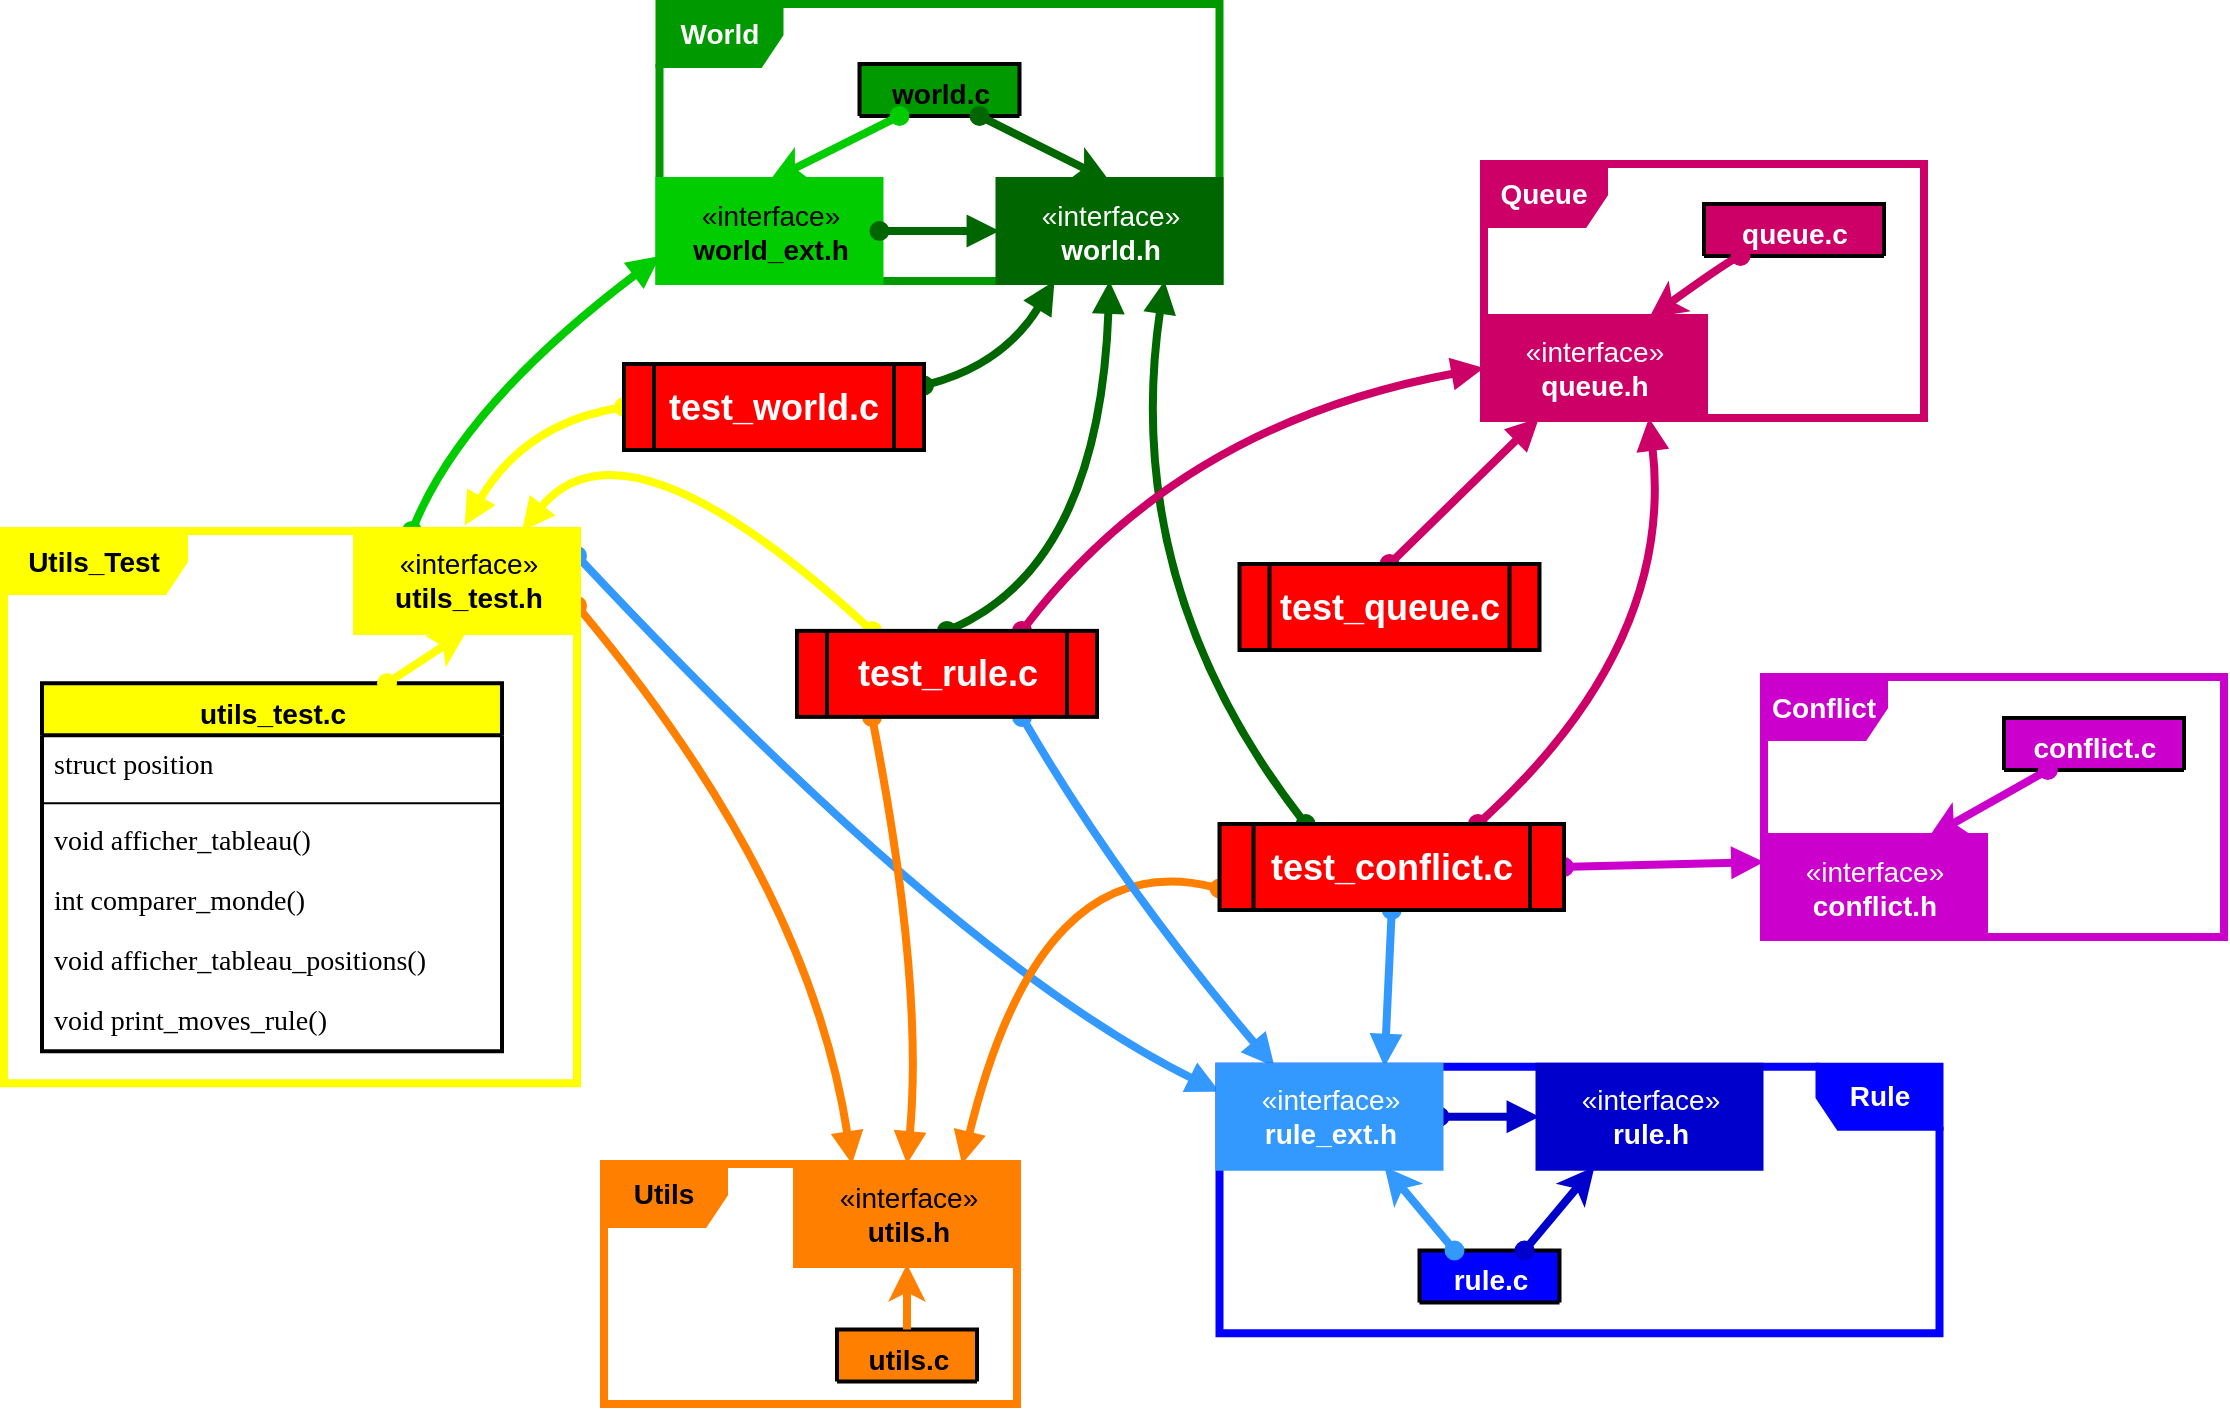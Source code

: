<mxfile>
    <diagram id="TNGUx2WGcEDkIkU8fBkP" name="Page-1">
        <mxGraphModel dx="1204" dy="682" grid="1" gridSize="10" guides="1" tooltips="1" connect="1" arrows="1" fold="1" page="1" pageScale="1" pageWidth="827" pageHeight="1169" math="0" shadow="0">
            <root>
                <mxCell id="0"/>
                <mxCell id="1" parent="0"/>
                <mxCell id="edge2" style="html=1;exitX=1;exitY=0.25;entryX=0;entryY=0.25;jettySize=auto;endArrow=block;dashed=0;endFill=1;exitDx=0;exitDy=0;entryDx=0;entryDy=0;strokeColor=#3399FF;strokeWidth=4;startArrow=oval;startFill=1;curved=1;" parent="1" source="wIiNi6HQqVFI9dmjFtR3-94" target="wIiNi6HQqVFI9dmjFtR3-97" edge="1">
                    <mxGeometry relative="1" as="geometry">
                        <Array as="points">
                            <mxPoint x="777.75" y="720"/>
                        </Array>
                    </mxGeometry>
                </mxCell>
                <mxCell id="edge3" style="html=1;exitX=0.25;exitY=0;entryX=0.001;entryY=0.91;jettySize=auto;endArrow=block;dashed=0;endFill=1;exitDx=0;exitDy=0;entryDx=0;entryDy=0;strokeColor=#00CC00;strokeWidth=4;startArrow=oval;startFill=1;entryPerimeter=0;curved=1;" parent="1" source="wIiNi6HQqVFI9dmjFtR3-94" target="wIiNi6HQqVFI9dmjFtR3-117" edge="1">
                    <mxGeometry relative="1" as="geometry">
                        <Array as="points">
                            <mxPoint x="530" y="440"/>
                        </Array>
                    </mxGeometry>
                </mxCell>
                <mxCell id="edge4" style="html=1;exitX=1;exitY=0.75;entryX=0.25;entryY=0;jettySize=auto;endArrow=block;dashed=0;endFill=1;exitDx=0;exitDy=0;entryDx=0;entryDy=0;strokeColor=#FF8000;strokeWidth=4;startArrow=oval;startFill=1;curved=1;" parent="1" source="wIiNi6HQqVFI9dmjFtR3-94" target="wIiNi6HQqVFI9dmjFtR3-85" edge="1">
                    <mxGeometry relative="1" as="geometry">
                        <Array as="points">
                            <mxPoint x="702.75" y="680"/>
                        </Array>
                    </mxGeometry>
                </mxCell>
                <mxCell id="edge6" style="rounded=1;html=1;exitX=0.5;exitY=1;entryX=0.75;entryY=0;jettySize=auto;endArrow=block;dashed=0;endFill=1;entryDx=0;entryDy=0;exitDx=0;exitDy=0;strokeColor=#3399FF;strokeWidth=4;startArrow=oval;startFill=1;curved=1;" parent="1" source="wIiNi6HQqVFI9dmjFtR3-154" target="wIiNi6HQqVFI9dmjFtR3-97" edge="1">
                    <mxGeometry relative="1" as="geometry">
                        <Array as="points"/>
                        <mxPoint x="1009.74" y="626" as="sourcePoint"/>
                    </mxGeometry>
                </mxCell>
                <mxCell id="edge7" style="rounded=1;html=1;exitX=0;exitY=0.75;entryX=0.75;entryY=0;jettySize=auto;endArrow=block;dashed=0;endFill=1;entryDx=0;entryDy=0;exitDx=0;exitDy=0;strokeColor=#FF8000;strokeWidth=4;startArrow=oval;startFill=1;curved=1;" parent="1" source="wIiNi6HQqVFI9dmjFtR3-154" target="wIiNi6HQqVFI9dmjFtR3-85" edge="1">
                    <mxGeometry relative="1" as="geometry">
                        <Array as="points">
                            <mxPoint x="817.75" y="660"/>
                        </Array>
                        <mxPoint x="1009.74" y="626" as="sourcePoint"/>
                    </mxGeometry>
                </mxCell>
                <mxCell id="edge5" style="html=1;exitX=0.25;exitY=0;jettySize=auto;endArrow=block;dashed=0;endFill=1;exitDx=0;exitDy=0;entryX=0.75;entryY=1;entryDx=0;entryDy=0;strokeColor=#006600;strokeWidth=4;startArrow=oval;startFill=1;curved=1;" parent="1" source="wIiNi6HQqVFI9dmjFtR3-154" target="wIiNi6HQqVFI9dmjFtR3-124" edge="1">
                    <mxGeometry relative="1" as="geometry">
                        <mxPoint x="1009.74" y="590" as="sourcePoint"/>
                        <Array as="points">
                            <mxPoint x="857.75" y="530"/>
                        </Array>
                    </mxGeometry>
                </mxCell>
                <mxCell id="edge8" style="html=1;exitX=1;exitY=0.5;entryX=0;entryY=0.25;jettySize=auto;endArrow=block;dashed=0;endFill=1;exitDx=0;exitDy=0;entryDx=0;entryDy=0;strokeColor=#CC00CC;strokeWidth=4;startArrow=oval;startFill=1;curved=1;" parent="1" source="wIiNi6HQqVFI9dmjFtR3-154" target="wIiNi6HQqVFI9dmjFtR3-137" edge="1">
                    <mxGeometry relative="1" as="geometry">
                        <mxPoint x="1071.73" y="608" as="sourcePoint"/>
                        <Array as="points"/>
                    </mxGeometry>
                </mxCell>
                <mxCell id="edge9" style="html=1;exitX=0.75;exitY=0;entryX=0.75;entryY=1;jettySize=auto;endArrow=block;dashed=0;endFill=1;entryDx=0;entryDy=0;exitDx=0;exitDy=0;strokeColor=#CC0066;strokeWidth=4;startArrow=oval;startFill=1;curved=1;" parent="1" source="wIiNi6HQqVFI9dmjFtR3-154" target="wIiNi6HQqVFI9dmjFtR3-149" edge="1">
                    <mxGeometry relative="1" as="geometry">
                        <mxPoint x="1033.544" y="592.16" as="sourcePoint"/>
                        <Array as="points">
                            <mxPoint x="1135.75" y="560"/>
                        </Array>
                    </mxGeometry>
                </mxCell>
                <mxCell id="edge10" style="html=1;jettySize=auto;endArrow=block;dashed=0;endFill=1;entryX=0.75;entryY=0;entryDx=0;entryDy=0;strokeColor=#FFFF00;strokeWidth=4;startArrow=oval;startFill=1;exitX=0.25;exitY=0;exitDx=0;exitDy=0;curved=1;" parent="1" source="wIiNi6HQqVFI9dmjFtR3-153" target="wIiNi6HQqVFI9dmjFtR3-94" edge="1">
                    <mxGeometry relative="1" as="geometry">
                        <mxPoint x="747.75" y="580" as="sourcePoint"/>
                        <mxPoint x="557.75" y="564" as="targetPoint"/>
                        <Array as="points">
                            <mxPoint x="610" y="440"/>
                        </Array>
                    </mxGeometry>
                </mxCell>
                <mxCell id="edge12" style="html=1;exitX=0.75;exitY=1;entryX=0.25;entryY=0;jettySize=auto;endArrow=block;dashed=0;endFill=1;entryDx=0;entryDy=0;exitDx=0;exitDy=0;strokeColor=#3399FF;strokeWidth=4;startArrow=oval;startFill=1;curved=1;" parent="1" source="wIiNi6HQqVFI9dmjFtR3-153" target="wIiNi6HQqVFI9dmjFtR3-97" edge="1">
                    <mxGeometry relative="1" as="geometry">
                        <Array as="points">
                            <mxPoint x="857.75" y="680"/>
                        </Array>
                    </mxGeometry>
                </mxCell>
                <mxCell id="edge13" style="html=1;exitX=0.25;exitY=1;entryX=0.5;entryY=0;jettySize=auto;endArrow=block;dashed=0;endFill=1;entryDx=0;entryDy=0;exitDx=0;exitDy=0;strokeColor=#FF8000;strokeWidth=4;startArrow=oval;startFill=1;curved=1;" parent="1" source="wIiNi6HQqVFI9dmjFtR3-153" target="wIiNi6HQqVFI9dmjFtR3-85" edge="1">
                    <mxGeometry relative="1" as="geometry">
                        <Array as="points">
                            <mxPoint x="760" y="730"/>
                        </Array>
                    </mxGeometry>
                </mxCell>
                <mxCell id="edge11" style="html=1;exitX=0.5;exitY=0;entryX=0.5;entryY=1;jettySize=auto;endArrow=block;dashed=0;endFill=1;entryDx=0;entryDy=0;exitDx=0;exitDy=0;strokeColor=#006600;strokeWidth=4;startArrow=oval;startFill=1;curved=1;" parent="1" source="wIiNi6HQqVFI9dmjFtR3-153" target="wIiNi6HQqVFI9dmjFtR3-124" edge="1">
                    <mxGeometry relative="1" as="geometry">
                        <Array as="points">
                            <mxPoint x="847.75" y="520"/>
                        </Array>
                    </mxGeometry>
                </mxCell>
                <mxCell id="edge14" style="html=1;exitX=0.75;exitY=0;entryX=0;entryY=0.5;jettySize=auto;endArrow=block;dashed=0;endFill=1;exitDx=0;exitDy=0;entryDx=0;entryDy=0;strokeColor=#CC0066;strokeWidth=4;startArrow=oval;startFill=1;curved=1;" parent="1" source="wIiNi6HQqVFI9dmjFtR3-153" target="wIiNi6HQqVFI9dmjFtR3-149" edge="1">
                    <mxGeometry relative="1" as="geometry">
                        <Array as="points">
                            <mxPoint x="887.75" y="450"/>
                        </Array>
                    </mxGeometry>
                </mxCell>
                <mxCell id="edge15" style="html=1;exitX=0.5;exitY=0;jettySize=auto;endArrow=block;dashed=0;endFill=1;exitDx=0;exitDy=0;entryX=0.25;entryY=1;entryDx=0;entryDy=0;strokeColor=#CC0066;strokeWidth=4;startArrow=oval;startFill=1;curved=1;" parent="1" source="wIiNi6HQqVFI9dmjFtR3-155" target="wIiNi6HQqVFI9dmjFtR3-149" edge="1">
                    <mxGeometry relative="1" as="geometry">
                        <mxPoint x="914.34" y="346" as="sourcePoint"/>
                        <mxPoint x="1017.75" y="460" as="targetPoint"/>
                        <Array as="points"/>
                    </mxGeometry>
                </mxCell>
                <mxCell id="edge16" style="html=1;exitX=0;exitY=0.5;jettySize=auto;endArrow=block;dashed=0;endFill=1;exitDx=0;exitDy=0;entryX=0.804;entryY=-0.01;entryDx=0;entryDy=0;strokeColor=#FFFF00;strokeWidth=4;startArrow=oval;startFill=1;entryPerimeter=0;curved=1;" parent="1" source="wIiNi6HQqVFI9dmjFtR3-152" target="wIiNi6HQqVFI9dmjFtR3-88" edge="1">
                    <mxGeometry relative="1" as="geometry">
                        <mxPoint x="663.54" y="526" as="sourcePoint"/>
                        <mxPoint x="627.75" y="500" as="targetPoint"/>
                        <Array as="points">
                            <mxPoint x="560" y="450"/>
                        </Array>
                    </mxGeometry>
                </mxCell>
                <mxCell id="edge17" style="html=1;entryX=0.25;entryY=1;jettySize=auto;endArrow=block;dashed=0;endFill=1;entryDx=0;entryDy=0;exitX=1;exitY=0.25;exitDx=0;exitDy=0;strokeColor=#006600;strokeWidth=4;startArrow=oval;startFill=1;curved=1;" parent="1" source="wIiNi6HQqVFI9dmjFtR3-152" target="wIiNi6HQqVFI9dmjFtR3-124" edge="1">
                    <mxGeometry relative="1" as="geometry">
                        <mxPoint x="663.54" y="490" as="sourcePoint"/>
                        <Array as="points">
                            <mxPoint x="800" y="420"/>
                        </Array>
                    </mxGeometry>
                </mxCell>
                <mxCell id="wIiNi6HQqVFI9dmjFtR3-79" value="&lt;font style=&quot;font-size: 14px&quot;&gt;&lt;b&gt;Utils&lt;/b&gt;&lt;/font&gt;" style="shape=umlFrame;whiteSpace=wrap;html=1;fillColor=#FF8000;strokeWidth=4;strokeColor=#FF8000;swimlaneFillColor=none;container=1;" parent="1" vertex="1">
                    <mxGeometry x="600" y="820" width="206.5" height="120" as="geometry"/>
                </mxCell>
                <mxCell id="wIiNi6HQqVFI9dmjFtR3-85" value="«interface»&lt;br&gt;&lt;b&gt;utils.h&lt;br&gt;&lt;/b&gt;" style="html=1;rounded=0;shadow=0;comic=0;fontFamily=Helvetica;fontSize=14;strokeColor=#FF8000;strokeWidth=4;fillColor=#FF8000;" parent="wIiNi6HQqVFI9dmjFtR3-79" vertex="1">
                    <mxGeometry x="96.5" width="110" height="50" as="geometry"/>
                </mxCell>
                <mxCell id="wIiNi6HQqVFI9dmjFtR3-80" value="utils.c" style="swimlane;fontStyle=1;align=center;verticalAlign=top;childLayout=stackLayout;horizontal=1;startSize=26;horizontalStack=0;resizeParent=1;resizeParentMax=0;resizeLast=0;collapsible=1;marginBottom=0;rounded=0;shadow=0;comic=0;fontFamily=Helvetica;fontSize=14;strokeColor=#000000;strokeWidth=2;fillColor=#FF8000;html=1;" parent="wIiNi6HQqVFI9dmjFtR3-79" vertex="1" collapsed="1">
                    <mxGeometry x="116.5" y="82.75" width="70" height="26" as="geometry">
                        <mxRectangle x="20" y="77.5" width="200" height="124" as="alternateBounds"/>
                    </mxGeometry>
                </mxCell>
                <mxCell id="wIiNi6HQqVFI9dmjFtR3-81" value="&lt;span style=&quot;color: rgb(0 , 0 , 0)&quot;&gt;enum state&lt;/span&gt;" style="text;whiteSpace=wrap;html=1;fontSize=14;fontFamily=Tahoma;fontColor=#FFFFFF;verticalAlign=middle;spacing=2;spacingLeft=4;spacingRight=4;" parent="wIiNi6HQqVFI9dmjFtR3-80" vertex="1">
                    <mxGeometry y="26" width="70" height="30" as="geometry"/>
                </mxCell>
                <mxCell id="wIiNi6HQqVFI9dmjFtR3-82" value="" style="line;strokeWidth=1;fillColor=none;align=left;verticalAlign=middle;spacingTop=-1;spacingLeft=3;spacingRight=3;rotatable=0;labelPosition=right;points=[];portConstraint=eastwest;rounded=0;shadow=0;comic=0;fontFamily=Helvetica;fontSize=14;html=1;" parent="wIiNi6HQqVFI9dmjFtR3-80" vertex="1">
                    <mxGeometry y="56" width="70" height="8" as="geometry"/>
                </mxCell>
                <mxCell id="wIiNi6HQqVFI9dmjFtR3-83" value="&lt;span style=&quot;color: rgb(0 , 0 , 0)&quot;&gt;int modulo()&lt;/span&gt;" style="text;whiteSpace=wrap;html=1;fontSize=14;fontFamily=Tahoma;fontColor=#FFFFFF;verticalAlign=middle;spacing=2;spacingLeft=4;spacingRight=4;" parent="wIiNi6HQqVFI9dmjFtR3-80" vertex="1">
                    <mxGeometry y="64" width="70" height="30" as="geometry"/>
                </mxCell>
                <mxCell id="wIiNi6HQqVFI9dmjFtR3-84" value="&lt;span style=&quot;color: rgb(0 , 0 , 0) ; font-family: &amp;#34;tahoma&amp;#34;&quot;&gt;unsigned int chose_change()&lt;/span&gt;" style="text;whiteSpace=wrap;html=1;fontSize=14;fontFamily=Tahoma;fontColor=#FFFFFF;verticalAlign=middle;spacing=2;spacingLeft=4;spacingRight=4;" parent="wIiNi6HQqVFI9dmjFtR3-80" vertex="1">
                    <mxGeometry y="94" width="70" height="30" as="geometry"/>
                </mxCell>
                <mxCell id="wIiNi6HQqVFI9dmjFtR3-86" value="" style="endArrow=classic;html=1;fontFamily=Helvetica;fontSize=14;startSize=23;entryX=0.5;entryY=1;entryDx=0;entryDy=0;strokeWidth=4;strokeColor=#FF8000;curved=1;" parent="wIiNi6HQqVFI9dmjFtR3-79" source="wIiNi6HQqVFI9dmjFtR3-80" target="wIiNi6HQqVFI9dmjFtR3-85" edge="1">
                    <mxGeometry width="50" height="50" relative="1" as="geometry">
                        <mxPoint x="317.5" y="-3.5" as="sourcePoint"/>
                        <mxPoint x="287.5" y="-33.5" as="targetPoint"/>
                    </mxGeometry>
                </mxCell>
                <mxCell id="wIiNi6HQqVFI9dmjFtR3-88" value="&lt;font style=&quot;font-size: 14px&quot;&gt;&lt;b&gt;Utils_Test&lt;/b&gt;&lt;/font&gt;" style="shape=umlFrame;whiteSpace=wrap;html=1;fillColor=#FFFF00;strokeWidth=4;strokeColor=#FFFF00;swimlaneFillColor=none;container=1;width=90;height=30;" parent="1" vertex="1">
                    <mxGeometry x="300" y="503.44" width="286.5" height="276.13" as="geometry"/>
                </mxCell>
                <mxCell id="wIiNi6HQqVFI9dmjFtR3-89" value="utils_test.c" style="swimlane;fontStyle=1;align=center;verticalAlign=top;childLayout=stackLayout;horizontal=1;startSize=26;horizontalStack=0;resizeParent=1;resizeParentMax=0;resizeLast=0;collapsible=1;marginBottom=0;rounded=0;shadow=0;comic=0;fontFamily=Helvetica;fontSize=14;strokeColor=#000000;strokeWidth=2;fillColor=#FFFF00;html=1;" parent="wIiNi6HQqVFI9dmjFtR3-88" vertex="1">
                    <mxGeometry x="19.0" y="76.13" width="230" height="184" as="geometry"/>
                </mxCell>
                <mxCell id="wIiNi6HQqVFI9dmjFtR3-90" value="&lt;span style=&quot;color: rgb(0 , 0 , 0) ; font-family: &amp;#34;tahoma&amp;#34;&quot;&gt;struct position&lt;/span&gt;" style="text;whiteSpace=wrap;html=1;fontSize=14;fontFamily=Tahoma;fontColor=#FFFFFF;verticalAlign=middle;spacing=2;spacingLeft=4;spacingRight=4;" parent="wIiNi6HQqVFI9dmjFtR3-89" vertex="1">
                    <mxGeometry y="26" width="230" height="30" as="geometry"/>
                </mxCell>
                <mxCell id="wIiNi6HQqVFI9dmjFtR3-91" value="" style="line;strokeWidth=1;fillColor=none;align=left;verticalAlign=middle;spacingTop=-1;spacingLeft=3;spacingRight=3;rotatable=0;labelPosition=right;points=[];portConstraint=eastwest;rounded=0;shadow=0;comic=0;fontFamily=Helvetica;fontSize=14;html=1;" parent="wIiNi6HQqVFI9dmjFtR3-89" vertex="1">
                    <mxGeometry y="56" width="230" height="8" as="geometry"/>
                </mxCell>
                <mxCell id="wIiNi6HQqVFI9dmjFtR3-92" value="&lt;span style=&quot;color: rgb(0 , 0 , 0) ; font-family: &amp;#34;tahoma&amp;#34;&quot;&gt;void afficher_tableau()&lt;/span&gt;" style="text;whiteSpace=wrap;html=1;fontSize=14;fontFamily=Tahoma;fontColor=#FFFFFF;verticalAlign=middle;spacing=2;spacingLeft=4;spacingRight=4;" parent="wIiNi6HQqVFI9dmjFtR3-89" vertex="1">
                    <mxGeometry y="64" width="230" height="30" as="geometry"/>
                </mxCell>
                <mxCell id="wIiNi6HQqVFI9dmjFtR3-93" value="&lt;span style=&quot;color: rgb(0 , 0 , 0) ; font-family: &amp;#34;tahoma&amp;#34;&quot;&gt;int comparer_monde&lt;/span&gt;&lt;span style=&quot;color: rgb(0 , 0 , 0) ; font-family: &amp;#34;tahoma&amp;#34;&quot;&gt;()&lt;/span&gt;" style="text;whiteSpace=wrap;html=1;fontSize=14;fontFamily=Tahoma;fontColor=#FFFFFF;verticalAlign=middle;spacing=2;spacingLeft=4;spacingRight=4;" parent="wIiNi6HQqVFI9dmjFtR3-89" vertex="1">
                    <mxGeometry y="94" width="230" height="30" as="geometry"/>
                </mxCell>
                <mxCell id="wIiNi6HQqVFI9dmjFtR3-165" value="&lt;span style=&quot;color: rgb(0 , 0 , 0) ; font-family: &amp;#34;tahoma&amp;#34;&quot;&gt;void afficher_tableau_positions(&lt;/span&gt;&lt;span style=&quot;color: rgb(0 , 0 , 0) ; font-family: &amp;#34;tahoma&amp;#34;&quot;&gt;)&lt;/span&gt;" style="text;whiteSpace=wrap;html=1;fontSize=14;fontFamily=Tahoma;fontColor=#FFFFFF;verticalAlign=middle;spacing=2;spacingLeft=4;spacingRight=4;" parent="wIiNi6HQqVFI9dmjFtR3-89" vertex="1">
                    <mxGeometry y="124" width="230" height="30" as="geometry"/>
                </mxCell>
                <mxCell id="wIiNi6HQqVFI9dmjFtR3-164" value="&lt;span style=&quot;color: rgb(0 , 0 , 0) ; font-family: &amp;#34;tahoma&amp;#34;&quot;&gt;void print_moves_rule(&lt;/span&gt;&lt;span style=&quot;color: rgb(0 , 0 , 0) ; font-family: &amp;#34;tahoma&amp;#34;&quot;&gt;)&lt;/span&gt;" style="text;whiteSpace=wrap;html=1;fontSize=14;fontFamily=Tahoma;fontColor=#FFFFFF;verticalAlign=middle;spacing=2;spacingLeft=4;spacingRight=4;" parent="wIiNi6HQqVFI9dmjFtR3-89" vertex="1">
                    <mxGeometry y="154" width="230" height="30" as="geometry"/>
                </mxCell>
                <mxCell id="wIiNi6HQqVFI9dmjFtR3-94" value="«interface»&lt;br&gt;&lt;b&gt;utils_test.h&lt;br&gt;&lt;/b&gt;" style="html=1;rounded=0;shadow=0;comic=0;fontFamily=Helvetica;fontSize=14;strokeColor=#FFFF00;strokeWidth=4;fillColor=#FFFF00;" parent="wIiNi6HQqVFI9dmjFtR3-88" vertex="1">
                    <mxGeometry x="176.5" width="110" height="50" as="geometry"/>
                </mxCell>
                <mxCell id="wIiNi6HQqVFI9dmjFtR3-95" value="" style="endArrow=classic;html=1;fontFamily=Helvetica;fontSize=14;startSize=6;entryX=0.5;entryY=1;entryDx=0;entryDy=0;strokeWidth=4;strokeColor=#FFFF00;exitX=0.75;exitY=0;exitDx=0;exitDy=0;curved=1;startArrow=oval;startFill=1;" parent="wIiNi6HQqVFI9dmjFtR3-88" source="wIiNi6HQqVFI9dmjFtR3-89" target="wIiNi6HQqVFI9dmjFtR3-94" edge="1">
                    <mxGeometry width="50" height="50" relative="1" as="geometry">
                        <mxPoint x="397.5" y="-3.5" as="sourcePoint"/>
                        <mxPoint x="367.5" y="-33.5" as="targetPoint"/>
                    </mxGeometry>
                </mxCell>
                <mxCell id="wIiNi6HQqVFI9dmjFtR3-131" value="&lt;font style=&quot;font-size: 14px&quot; color=&quot;#ffffff&quot;&gt;&lt;b&gt;Conflict&lt;/b&gt;&lt;/font&gt;" style="shape=umlFrame;whiteSpace=wrap;html=1;fillColor=#CC00CC;strokeWidth=4;strokeColor=#CC00CC;swimlaneFillColor=none;shadow=0;treeMoving=0;container=1;" parent="1" vertex="1">
                    <mxGeometry x="1180" y="576.5" width="230" height="130" as="geometry">
                        <mxRectangle x="1170" y="420" width="80" height="20" as="alternateBounds"/>
                    </mxGeometry>
                </mxCell>
                <mxCell id="wIiNi6HQqVFI9dmjFtR3-137" value="&lt;font color=&quot;#ffffff&quot;&gt;«interface»&lt;br&gt;&lt;/font&gt;&lt;b&gt;&lt;font color=&quot;#ffffff&quot;&gt;conflict.h&lt;/font&gt;&lt;br&gt;&lt;/b&gt;" style="html=1;rounded=0;shadow=0;comic=0;fontFamily=Helvetica;fontSize=14;strokeColor=#CC00CC;strokeWidth=4;fillColor=#CC00CC;" parent="wIiNi6HQqVFI9dmjFtR3-131" vertex="1">
                    <mxGeometry y="80" width="110" height="50" as="geometry"/>
                </mxCell>
                <mxCell id="wIiNi6HQqVFI9dmjFtR3-132" value="&lt;font color=&quot;#ffffff&quot;&gt;conflict.c&lt;/font&gt;" style="swimlane;fontStyle=1;align=center;verticalAlign=top;childLayout=stackLayout;horizontal=1;startSize=26;horizontalStack=0;resizeParent=1;resizeParentMax=0;resizeLast=0;collapsible=1;marginBottom=0;rounded=0;shadow=0;comic=0;fontFamily=Helvetica;fontSize=14;strokeColor=#000000;strokeWidth=2;fillColor=#CC00CC;html=1;" parent="wIiNi6HQqVFI9dmjFtR3-131" vertex="1" collapsed="1">
                    <mxGeometry x="120" y="20.5" width="90" height="26" as="geometry">
                        <mxRectangle x="110" y="20" width="190" height="110" as="alternateBounds"/>
                    </mxGeometry>
                </mxCell>
                <mxCell id="wIiNi6HQqVFI9dmjFtR3-133" value="&lt;div&gt;&lt;font face=&quot;Tahoma&quot;&gt;struct conflict&amp;nbsp;&lt;/font&gt;&lt;/div&gt;" style="text;strokeColor=none;fillColor=none;align=left;verticalAlign=middle;spacingLeft=4;spacingRight=4;overflow=hidden;rotatable=0;points=[[0,0.5],[1,0.5]];portConstraint=eastwest;rounded=0;shadow=0;comic=0;fontFamily=Helvetica;fontSize=14;html=1;" parent="wIiNi6HQqVFI9dmjFtR3-132" vertex="1">
                    <mxGeometry y="26" width="90" height="24" as="geometry"/>
                </mxCell>
                <mxCell id="wIiNi6HQqVFI9dmjFtR3-134" value="" style="line;strokeWidth=1;fillColor=none;align=left;verticalAlign=middle;spacingTop=-1;spacingLeft=3;spacingRight=3;rotatable=0;labelPosition=right;points=[];portConstraint=eastwest;rounded=0;shadow=0;comic=0;fontFamily=Helvetica;fontSize=14;html=1;" parent="wIiNi6HQqVFI9dmjFtR3-132" vertex="1">
                    <mxGeometry y="50" width="90" height="8" as="geometry"/>
                </mxCell>
                <mxCell id="wIiNi6HQqVFI9dmjFtR3-135" value="&lt;div&gt;&lt;font face=&quot;Tahoma&quot;&gt;void construct_t_conflicts()&lt;/font&gt;&lt;/div&gt;" style="text;strokeColor=none;fillColor=none;align=left;verticalAlign=middle;spacingLeft=4;spacingRight=4;overflow=hidden;rotatable=0;points=[[0,0.5],[1,0.5]];portConstraint=eastwest;rounded=0;shadow=0;comic=0;fontFamily=Helvetica;fontSize=14;html=1;" parent="wIiNi6HQqVFI9dmjFtR3-132" vertex="1">
                    <mxGeometry y="58" width="90" height="24" as="geometry"/>
                </mxCell>
                <mxCell id="wIiNi6HQqVFI9dmjFtR3-136" value="&lt;div&gt;&lt;span&gt;&lt;font face=&quot;Tahoma&quot;&gt;int solve_conflict()&lt;/font&gt;&lt;/span&gt;&lt;br&gt;&lt;/div&gt;" style="text;strokeColor=none;fillColor=none;align=left;verticalAlign=middle;spacingLeft=4;spacingRight=4;overflow=hidden;rotatable=0;points=[[0,0.5],[1,0.5]];portConstraint=eastwest;rounded=0;shadow=0;comic=0;fontFamily=Helvetica;fontSize=14;html=1;" parent="wIiNi6HQqVFI9dmjFtR3-132" vertex="1">
                    <mxGeometry y="82" width="90" height="28" as="geometry"/>
                </mxCell>
                <mxCell id="wIiNi6HQqVFI9dmjFtR3-138" value="" style="endArrow=classic;html=1;fontFamily=Helvetica;fontSize=14;startSize=6;entryX=0.75;entryY=0;entryDx=0;entryDy=0;strokeWidth=4;strokeColor=#CC00CC;curved=1;startArrow=oval;startFill=1;" parent="wIiNi6HQqVFI9dmjFtR3-131" source="wIiNi6HQqVFI9dmjFtR3-132" target="wIiNi6HQqVFI9dmjFtR3-137" edge="1">
                    <mxGeometry width="50" height="50" relative="1" as="geometry">
                        <mxPoint x="225" y="259" as="sourcePoint"/>
                        <mxPoint x="195" y="229" as="targetPoint"/>
                    </mxGeometry>
                </mxCell>
                <mxCell id="wIiNi6HQqVFI9dmjFtR3-139" value="&lt;font color=&quot;#ffffff&quot; style=&quot;line-height: 1.2 ; font-size: 14px&quot;&gt;&lt;b&gt;Queue&lt;/b&gt;&lt;/font&gt;" style="shape=umlFrame;whiteSpace=wrap;html=1;fillColor=#CC0066;strokeWidth=4;strokeColor=#CC0066;swimlaneFillColor=none;container=1;" parent="1" vertex="1">
                    <mxGeometry x="1040" y="320" width="220" height="127" as="geometry">
                        <mxRectangle x="925" y="17" width="80" height="20" as="alternateBounds"/>
                    </mxGeometry>
                </mxCell>
                <mxCell id="wIiNi6HQqVFI9dmjFtR3-149" value="&lt;font color=&quot;#ffffff&quot;&gt;«interface»&lt;br&gt;&lt;/font&gt;&lt;b&gt;&lt;font color=&quot;#ffffff&quot;&gt;queue.h&lt;/font&gt;&lt;br&gt;&lt;/b&gt;" style="html=1;rounded=0;shadow=0;comic=0;fontFamily=Helvetica;fontSize=14;strokeColor=#CC0066;strokeWidth=4;fillColor=#CC0066;" parent="wIiNi6HQqVFI9dmjFtR3-139" vertex="1">
                    <mxGeometry y="77" width="110" height="50" as="geometry"/>
                </mxCell>
                <mxCell id="wIiNi6HQqVFI9dmjFtR3-140" value="&lt;font color=&quot;#ffffff&quot;&gt;queue.c&lt;/font&gt;" style="swimlane;fontStyle=1;align=center;verticalAlign=top;childLayout=stackLayout;horizontal=1;startSize=26;horizontalStack=0;resizeParent=1;resizeParentMax=0;resizeLast=0;collapsible=1;marginBottom=0;rounded=0;shadow=0;comic=0;fontFamily=Helvetica;fontSize=14;strokeColor=#000000;strokeWidth=2;fillColor=#CC0066;html=1;" parent="wIiNi6HQqVFI9dmjFtR3-139" vertex="1" collapsed="1">
                    <mxGeometry x="110" y="20" width="90" height="26" as="geometry">
                        <mxRectangle x="125" y="20" width="210" height="244" as="alternateBounds"/>
                    </mxGeometry>
                </mxCell>
                <mxCell id="wIiNi6HQqVFI9dmjFtR3-141" value="&lt;span style=&quot;font-family: &amp;#34;tahoma&amp;#34;&quot;&gt;struct change&amp;nbsp;&lt;/span&gt;" style="text;strokeColor=none;fillColor=none;align=left;verticalAlign=middle;spacingLeft=4;spacingRight=4;overflow=hidden;rotatable=0;points=[[0,0.5],[1,0.5]];portConstraint=eastwest;rounded=0;shadow=0;comic=0;fontFamily=Helvetica;fontSize=14;html=1;" parent="wIiNi6HQqVFI9dmjFtR3-140" vertex="1">
                    <mxGeometry y="26" width="90" height="30" as="geometry"/>
                </mxCell>
                <mxCell id="wIiNi6HQqVFI9dmjFtR3-142" value="&lt;span style=&quot;font-family: &amp;#34;tahoma&amp;#34;&quot;&gt;struct queue&lt;/span&gt;" style="text;strokeColor=none;fillColor=none;align=left;verticalAlign=middle;spacingLeft=4;spacingRight=4;overflow=hidden;rotatable=0;points=[[0,0.5],[1,0.5]];portConstraint=eastwest;rounded=0;shadow=0;comic=0;fontFamily=Helvetica;fontSize=14;html=1;" parent="wIiNi6HQqVFI9dmjFtR3-140" vertex="1">
                    <mxGeometry y="56" width="90" height="30" as="geometry"/>
                </mxCell>
                <mxCell id="wIiNi6HQqVFI9dmjFtR3-143" value="" style="line;strokeWidth=1;fillColor=none;align=left;verticalAlign=middle;spacingTop=-1;spacingLeft=3;spacingRight=3;rotatable=0;labelPosition=right;points=[];portConstraint=eastwest;rounded=0;shadow=0;comic=0;fontFamily=Helvetica;fontSize=14;html=1;" parent="wIiNi6HQqVFI9dmjFtR3-140" vertex="1">
                    <mxGeometry y="86" width="90" height="8" as="geometry"/>
                </mxCell>
                <mxCell id="wIiNi6HQqVFI9dmjFtR3-144" value="&lt;span style=&quot;font-family: &amp;#34;tahoma&amp;#34;&quot;&gt;struct change* change_create()&lt;/span&gt;" style="text;strokeColor=none;fillColor=none;align=left;verticalAlign=middle;spacingLeft=4;spacingRight=4;overflow=hidden;rotatable=0;points=[[0,0.5],[1,0.5]];portConstraint=eastwest;rounded=0;shadow=0;comic=0;fontFamily=Helvetica;fontSize=14;html=1;" parent="wIiNi6HQqVFI9dmjFtR3-140" vertex="1">
                    <mxGeometry y="94" width="90" height="30" as="geometry"/>
                </mxCell>
                <mxCell id="wIiNi6HQqVFI9dmjFtR3-145" value="&lt;div style=&quot;font-family: &amp;#34;tahoma&amp;#34;&quot;&gt;void queue_init();&lt;/div&gt;" style="text;strokeColor=none;fillColor=none;align=left;verticalAlign=middle;spacingLeft=4;spacingRight=4;overflow=hidden;rotatable=0;points=[[0,0.5],[1,0.5]];portConstraint=eastwest;rounded=0;shadow=0;comic=0;fontFamily=Helvetica;fontSize=14;html=1;" parent="wIiNi6HQqVFI9dmjFtR3-140" vertex="1">
                    <mxGeometry y="124" width="90" height="30" as="geometry"/>
                </mxCell>
                <mxCell id="wIiNi6HQqVFI9dmjFtR3-146" value="&lt;span style=&quot;font-family: &amp;#34;tahoma&amp;#34;&quot;&gt;int queue_is_not_empty()&lt;/span&gt;" style="text;strokeColor=none;fillColor=none;align=left;verticalAlign=middle;spacingLeft=4;spacingRight=4;overflow=hidden;rotatable=0;points=[[0,0.5],[1,0.5]];portConstraint=eastwest;rounded=0;shadow=0;comic=0;fontFamily=Helvetica;fontSize=14;html=1;" parent="wIiNi6HQqVFI9dmjFtR3-140" vertex="1">
                    <mxGeometry y="154" width="90" height="30" as="geometry"/>
                </mxCell>
                <mxCell id="wIiNi6HQqVFI9dmjFtR3-147" value="&lt;span style=&quot;font-family: &amp;#34;tahoma&amp;#34;&quot;&gt;void queue_append()&lt;/span&gt;" style="text;strokeColor=none;fillColor=none;align=left;verticalAlign=middle;spacingLeft=4;spacingRight=4;overflow=hidden;rotatable=0;points=[[0,0.5],[1,0.5]];portConstraint=eastwest;rounded=0;shadow=0;comic=0;fontFamily=Helvetica;fontSize=14;html=1;" parent="wIiNi6HQqVFI9dmjFtR3-140" vertex="1">
                    <mxGeometry y="184" width="90" height="30" as="geometry"/>
                </mxCell>
                <mxCell id="wIiNi6HQqVFI9dmjFtR3-148" value="&lt;span style=&quot;font-family: &amp;#34;tahoma&amp;#34;&quot;&gt;struct change* queue_pop()&lt;/span&gt;" style="text;strokeColor=none;fillColor=none;align=left;verticalAlign=middle;spacingLeft=4;spacingRight=4;overflow=hidden;rotatable=0;points=[[0,0.5],[1,0.5]];portConstraint=eastwest;rounded=0;shadow=0;comic=0;fontFamily=Helvetica;fontSize=14;html=1;" parent="wIiNi6HQqVFI9dmjFtR3-140" vertex="1">
                    <mxGeometry y="214" width="90" height="30" as="geometry"/>
                </mxCell>
                <mxCell id="wIiNi6HQqVFI9dmjFtR3-150" value="" style="endArrow=classic;html=1;fontFamily=Helvetica;fontSize=14;startSize=6;entryX=0.75;entryY=0;entryDx=0;entryDy=0;strokeWidth=4;strokeColor=#CC0066;curved=1;startArrow=oval;startFill=1;" parent="wIiNi6HQqVFI9dmjFtR3-139" source="wIiNi6HQqVFI9dmjFtR3-140" target="wIiNi6HQqVFI9dmjFtR3-149" edge="1">
                    <mxGeometry width="50" height="50" relative="1" as="geometry">
                        <mxPoint x="-6.5" y="-36" as="sourcePoint"/>
                        <mxPoint x="-36.5" y="-66" as="targetPoint"/>
                        <Array as="points">
                            <mxPoint x="120" y="50"/>
                        </Array>
                    </mxGeometry>
                </mxCell>
                <mxCell id="wIiNi6HQqVFI9dmjFtR3-152" value="&lt;font style=&quot;font-size: 18px&quot; face=&quot;Helvetica&quot;&gt;test_world.c&lt;/font&gt;" style="shape=process;whiteSpace=wrap;html=1;backgroundOutline=1;shadow=0;labelBackgroundColor=none;fontFamily=Tahoma;fontSize=14;fontColor=#FFFFFF;strokeColor=#000000;strokeWidth=2;fillColor=#FF0000;fontStyle=1;" parent="1" vertex="1">
                    <mxGeometry x="610" y="420" width="150" height="43" as="geometry"/>
                </mxCell>
                <mxCell id="wIiNi6HQqVFI9dmjFtR3-153" value="&lt;font style=&quot;font-size: 18px&quot; face=&quot;Helvetica&quot;&gt;test_rule.c&lt;/font&gt;" style="shape=process;whiteSpace=wrap;html=1;backgroundOutline=1;shadow=0;labelBackgroundColor=none;fontFamily=Tahoma;fontSize=14;fontColor=#FFFFFF;strokeColor=#000000;strokeWidth=2;fillColor=#FF0000;fontStyle=1;" parent="1" vertex="1">
                    <mxGeometry x="696.5" y="553.44" width="150" height="43" as="geometry"/>
                </mxCell>
                <mxCell id="wIiNi6HQqVFI9dmjFtR3-154" value="&lt;font style=&quot;font-size: 18px&quot; face=&quot;Helvetica&quot;&gt;test_conflict.c&lt;/font&gt;" style="shape=process;whiteSpace=wrap;html=1;backgroundOutline=1;shadow=0;labelBackgroundColor=none;fontFamily=Tahoma;fontSize=14;fontColor=#FFFFFF;strokeColor=#000000;strokeWidth=2;fillColor=#FF0000;fontStyle=1;" parent="1" vertex="1">
                    <mxGeometry x="907.75" y="650" width="172.25" height="43" as="geometry"/>
                </mxCell>
                <mxCell id="wIiNi6HQqVFI9dmjFtR3-155" value="&lt;font face=&quot;Helvetica&quot;&gt;&lt;span style=&quot;font-size: 18px&quot;&gt;test_queue.c&lt;/span&gt;&lt;/font&gt;" style="shape=process;whiteSpace=wrap;html=1;backgroundOutline=1;shadow=0;labelBackgroundColor=none;fontFamily=Tahoma;fontSize=14;fontColor=#FFFFFF;strokeColor=#000000;strokeWidth=2;fillColor=#FF0000;fontStyle=1;" parent="1" vertex="1">
                    <mxGeometry x="917.75" y="520" width="150" height="43" as="geometry"/>
                </mxCell>
                <mxCell id="wIiNi6HQqVFI9dmjFtR3-96" value="&lt;font style=&quot;font-size: 14px&quot; color=&quot;#ffffff&quot;&gt;&lt;b&gt;Rule&lt;/b&gt;&lt;/font&gt;" style="shape=umlFrame;whiteSpace=wrap;html=1;fillColor=#0000FF;strokeWidth=4;strokeColor=#0000FF;swimlaneFillColor=none;flipH=1;container=1;noLabel=0;snapToPoint=0;treeFolding=0;" parent="1" vertex="1">
                    <mxGeometry x="907.75" y="771.37" width="360" height="133.25" as="geometry"/>
                </mxCell>
                <mxCell id="wIiNi6HQqVFI9dmjFtR3-99" value="&lt;font color=&quot;#ffffff&quot;&gt;rule.c&lt;/font&gt;" style="swimlane;fontStyle=1;align=center;verticalAlign=top;childLayout=stackLayout;horizontal=1;startSize=26;horizontalStack=0;resizeParent=1;resizeParentMax=0;resizeLast=0;collapsible=1;marginBottom=0;rounded=0;shadow=0;comic=0;fontFamily=Helvetica;fontSize=14;strokeColor=#000000;strokeWidth=2;fillColor=#0000FF;html=1;" parent="wIiNi6HQqVFI9dmjFtR3-96" vertex="1" collapsed="1">
                    <mxGeometry x="100" y="91.88" width="70" height="26" as="geometry">
                        <mxRectangle x="40" y="90" width="220" height="402" as="alternateBounds"/>
                    </mxGeometry>
                </mxCell>
                <mxCell id="wIiNi6HQqVFI9dmjFtR3-100" value="&lt;div&gt;&lt;span style=&quot;font-family: &amp;#34;tahoma&amp;#34;&quot;&gt;struct next_state&lt;/span&gt;&lt;/div&gt;" style="text;strokeColor=none;fillColor=none;align=left;verticalAlign=middle;spacingLeft=4;spacingRight=4;overflow=hidden;rotatable=0;points=[[0,0.5],[1,0.5]];portConstraint=eastwest;rounded=0;shadow=0;comic=0;fontFamily=Helvetica;fontSize=14;html=1;" parent="wIiNi6HQqVFI9dmjFtR3-99" vertex="1">
                    <mxGeometry y="26" width="70" height="30" as="geometry"/>
                </mxCell>
                <mxCell id="wIiNi6HQqVFI9dmjFtR3-101" value="&lt;div&gt;&lt;span style=&quot;font-family: &amp;#34;tahoma&amp;#34;&quot;&gt;struct rule&lt;/span&gt;&lt;/div&gt;" style="text;strokeColor=none;fillColor=none;align=left;verticalAlign=middle;spacingLeft=4;spacingRight=4;overflow=hidden;rotatable=0;points=[[0,0.5],[1,0.5]];portConstraint=eastwest;rounded=0;shadow=0;comic=0;fontFamily=Helvetica;fontSize=14;html=1;" parent="wIiNi6HQqVFI9dmjFtR3-99" vertex="1">
                    <mxGeometry y="56" width="70" height="30" as="geometry"/>
                </mxCell>
                <mxCell id="wIiNi6HQqVFI9dmjFtR3-102" value="" style="line;strokeWidth=1;fillColor=none;align=left;verticalAlign=middle;spacingTop=-1;spacingLeft=3;spacingRight=3;rotatable=0;labelPosition=right;points=[];portConstraint=eastwest;rounded=0;shadow=0;comic=0;fontFamily=Helvetica;fontSize=14;html=1;" parent="wIiNi6HQqVFI9dmjFtR3-99" vertex="1">
                    <mxGeometry y="86" width="70" height="8" as="geometry"/>
                </mxCell>
                <mxCell id="wIiNi6HQqVFI9dmjFtR3-103" value="&lt;span style=&quot;font-family: &amp;#34;tahoma&amp;#34;&quot;&gt;void rules_init()&lt;/span&gt;" style="text;strokeColor=none;fillColor=none;align=left;verticalAlign=middle;spacingLeft=4;spacingRight=4;overflow=hidden;rotatable=0;points=[[0,0.5],[1,0.5]];portConstraint=eastwest;rounded=0;shadow=0;comic=0;fontFamily=Helvetica;fontSize=14;html=1;" parent="wIiNi6HQqVFI9dmjFtR3-99" vertex="1">
                    <mxGeometry y="94" width="70" height="30" as="geometry"/>
                </mxCell>
                <mxCell id="wIiNi6HQqVFI9dmjFtR3-104" value="&lt;div&gt;&lt;span style=&quot;font-family: &amp;#34;tahoma&amp;#34;&quot;&gt;unsigned int rules_count()&lt;/span&gt;&lt;/div&gt;" style="text;strokeColor=none;fillColor=none;align=left;verticalAlign=middle;spacingLeft=4;spacingRight=4;overflow=hidden;rotatable=0;points=[[0,0.5],[1,0.5]];portConstraint=eastwest;rounded=0;shadow=0;comic=0;fontFamily=Helvetica;fontSize=14;html=1;" parent="wIiNi6HQqVFI9dmjFtR3-99" vertex="1">
                    <mxGeometry y="124" width="70" height="30" as="geometry"/>
                </mxCell>
                <mxCell id="wIiNi6HQqVFI9dmjFtR3-105" value="&lt;div&gt;&lt;span style=&quot;font-family: &amp;#34;tahoma&amp;#34;&quot;&gt;struct rule* rule_get()&lt;/span&gt;&lt;/div&gt;" style="text;strokeColor=none;fillColor=none;align=left;verticalAlign=middle;spacingLeft=4;spacingRight=4;overflow=hidden;rotatable=0;points=[[0,0.5],[1,0.5]];portConstraint=eastwest;rounded=0;shadow=0;comic=0;fontFamily=Helvetica;fontSize=14;html=1;" parent="wIiNi6HQqVFI9dmjFtR3-99" vertex="1">
                    <mxGeometry y="154" width="70" height="30" as="geometry"/>
                </mxCell>
                <mxCell id="wIiNi6HQqVFI9dmjFtR3-106" value="&lt;span style=&quot;font-family: &amp;#34;tahoma&amp;#34;&quot;&gt;int rule_match()&lt;/span&gt;" style="text;strokeColor=none;fillColor=none;align=left;verticalAlign=middle;spacingLeft=4;spacingRight=4;overflow=hidden;rotatable=0;points=[[0,0.5],[1,0.5]];portConstraint=eastwest;rounded=0;shadow=0;comic=0;fontFamily=Helvetica;fontSize=14;html=1;" parent="wIiNi6HQqVFI9dmjFtR3-99" vertex="1">
                    <mxGeometry y="184" width="70" height="30" as="geometry"/>
                </mxCell>
                <mxCell id="wIiNi6HQqVFI9dmjFtR3-107" value="&lt;div&gt;&lt;span style=&quot;font-family: &amp;#34;tahoma&amp;#34;&quot;&gt;unsigned int rule_num_changes()&lt;/span&gt;&lt;/div&gt;" style="text;strokeColor=none;fillColor=none;align=left;verticalAlign=middle;spacingLeft=4;spacingRight=4;overflow=hidden;rotatable=0;points=[[0,0.5],[1,0.5]];portConstraint=eastwest;rounded=0;shadow=0;comic=0;fontFamily=Helvetica;fontSize=14;html=1;" parent="wIiNi6HQqVFI9dmjFtR3-99" vertex="1">
                    <mxGeometry y="214" width="70" height="30" as="geometry"/>
                </mxCell>
                <mxCell id="wIiNi6HQqVFI9dmjFtR3-108" value="&lt;div&gt;&lt;font face=&quot;Tahoma&quot;&gt;unsigned int rule_change_to()&lt;/font&gt;&lt;/div&gt;" style="text;strokeColor=none;fillColor=none;align=left;verticalAlign=middle;spacingLeft=4;spacingRight=4;overflow=hidden;rotatable=0;points=[[0,0.5],[1,0.5]];portConstraint=eastwest;rounded=0;shadow=0;comic=0;fontFamily=Helvetica;fontSize=14;html=1;" parent="wIiNi6HQqVFI9dmjFtR3-99" vertex="1">
                    <mxGeometry y="244" width="70" height="30" as="geometry"/>
                </mxCell>
                <mxCell id="wIiNi6HQqVFI9dmjFtR3-109" value="&lt;div&gt;&lt;font face=&quot;Tahoma&quot;&gt;int rule_change_dx()&lt;/font&gt;&lt;/div&gt;" style="text;strokeColor=none;fillColor=none;align=left;verticalAlign=middle;spacingLeft=4;spacingRight=4;overflow=hidden;rotatable=0;points=[[0,0.5],[1,0.5]];portConstraint=eastwest;rounded=0;shadow=0;comic=0;fontFamily=Helvetica;fontSize=14;html=1;" parent="wIiNi6HQqVFI9dmjFtR3-99" vertex="1">
                    <mxGeometry y="274" width="70" height="30" as="geometry"/>
                </mxCell>
                <mxCell id="wIiNi6HQqVFI9dmjFtR3-110" value="&lt;span style=&quot;font-family: &amp;#34;tahoma&amp;#34;&quot;&gt;int rule_change_dy()&lt;/span&gt;" style="text;strokeColor=none;fillColor=none;align=left;verticalAlign=middle;spacingLeft=4;spacingRight=4;overflow=hidden;rotatable=0;points=[[0,0.5],[1,0.5]];portConstraint=eastwest;rounded=0;shadow=0;comic=0;fontFamily=Helvetica;fontSize=14;html=1;" parent="wIiNi6HQqVFI9dmjFtR3-99" vertex="1">
                    <mxGeometry y="304" width="70" height="30" as="geometry"/>
                </mxCell>
                <mxCell id="wIiNi6HQqVFI9dmjFtR3-111" value="" style="line;strokeWidth=1;fillColor=none;align=left;verticalAlign=middle;spacingTop=-1;spacingLeft=3;spacingRight=3;rotatable=0;labelPosition=right;points=[];portConstraint=eastwest;rounded=0;shadow=0;comic=0;fontFamily=Helvetica;fontSize=14;html=1;" parent="wIiNi6HQqVFI9dmjFtR3-99" vertex="1">
                    <mxGeometry y="334" width="70" height="8" as="geometry"/>
                </mxCell>
                <mxCell id="wIiNi6HQqVFI9dmjFtR3-112" value="&lt;div&gt;&lt;font face=&quot;Tahoma&quot;&gt;void find_neighbors()&lt;/font&gt;&lt;/div&gt;" style="text;strokeColor=none;fillColor=none;align=left;verticalAlign=middle;spacingLeft=4;spacingRight=4;overflow=hidden;rotatable=0;points=[[0,0.5],[1,0.5]];portConstraint=eastwest;rounded=0;shadow=0;comic=0;fontFamily=Helvetica;fontSize=14;html=1;" parent="wIiNi6HQqVFI9dmjFtR3-99" vertex="1">
                    <mxGeometry y="342" width="70" height="30" as="geometry"/>
                </mxCell>
                <mxCell id="wIiNi6HQqVFI9dmjFtR3-113" value="&lt;span style=&quot;font-family: &amp;#34;tahoma&amp;#34;&quot;&gt;int compare_patterns()&lt;/span&gt;" style="text;strokeColor=none;fillColor=none;align=left;verticalAlign=middle;spacingLeft=4;spacingRight=4;overflow=hidden;rotatable=0;points=[[0,0.5],[1,0.5]];portConstraint=eastwest;rounded=0;shadow=0;comic=0;fontFamily=Helvetica;fontSize=14;html=1;" parent="wIiNi6HQqVFI9dmjFtR3-99" vertex="1">
                    <mxGeometry y="372" width="70" height="30" as="geometry"/>
                </mxCell>
                <mxCell id="wIiNi6HQqVFI9dmjFtR3-98" value="&lt;font color=&quot;#ffffff&quot;&gt;«interface»&lt;br&gt;&lt;/font&gt;&lt;b&gt;&lt;font color=&quot;#ffffff&quot;&gt;rule.h&lt;/font&gt;&lt;br&gt;&lt;/b&gt;" style="html=1;rounded=0;shadow=0;comic=0;fontFamily=Helvetica;fontSize=14;strokeColor=#0000CC;strokeWidth=4;fillColor=#0000CC;" parent="wIiNi6HQqVFI9dmjFtR3-96" vertex="1">
                    <mxGeometry x="160" y="-4.441e-15" width="110" height="50" as="geometry"/>
                </mxCell>
                <mxCell id="wIiNi6HQqVFI9dmjFtR3-115" value="" style="endArrow=classic;html=1;fontFamily=Helvetica;fontSize=14;startSize=6;entryX=0.75;entryY=1;entryDx=0;entryDy=0;strokeWidth=4;strokeColor=#3399FF;exitX=0.25;exitY=0;exitDx=0;exitDy=0;curved=1;startArrow=oval;startFill=1;" parent="wIiNi6HQqVFI9dmjFtR3-96" source="wIiNi6HQqVFI9dmjFtR3-99" target="wIiNi6HQqVFI9dmjFtR3-97" edge="1">
                    <mxGeometry width="50" height="50" relative="1" as="geometry">
                        <mxPoint x="541" y="-490" as="sourcePoint"/>
                        <mxPoint x="-316.0" y="-499" as="targetPoint"/>
                    </mxGeometry>
                </mxCell>
                <mxCell id="wIiNi6HQqVFI9dmjFtR3-116" value="" style="endArrow=classic;html=1;fontFamily=Helvetica;fontSize=14;startSize=6;entryX=0.25;entryY=1;entryDx=0;entryDy=0;strokeWidth=4;strokeColor=#0000CC;exitX=0.75;exitY=0;exitDx=0;exitDy=0;curved=1;startArrow=oval;startFill=1;" parent="wIiNi6HQqVFI9dmjFtR3-96" source="wIiNi6HQqVFI9dmjFtR3-99" target="wIiNi6HQqVFI9dmjFtR3-98" edge="1">
                    <mxGeometry width="50" height="50" relative="1" as="geometry">
                        <mxPoint x="-181.0" y="-529" as="sourcePoint"/>
                        <mxPoint x="-211.0" y="-559" as="targetPoint"/>
                    </mxGeometry>
                </mxCell>
                <mxCell id="wIiNi6HQqVFI9dmjFtR3-114" style="rounded=1;html=1;jettySize=auto;endArrow=block;dashed=0;endFill=1;strokeColor=#0000CC;strokeWidth=4;exitX=1;exitY=0.5;exitDx=0;exitDy=0;entryX=0;entryY=0.5;entryDx=0;entryDy=0;curved=1;startSize=6;startArrow=oval;startFill=1;" parent="wIiNi6HQqVFI9dmjFtR3-96" source="wIiNi6HQqVFI9dmjFtR3-97" target="wIiNi6HQqVFI9dmjFtR3-98" edge="1">
                    <mxGeometry relative="1" as="geometry">
                        <Array as="points"/>
                        <mxPoint x="170" y="25.5" as="targetPoint"/>
                        <mxPoint x="110" y="25.5" as="sourcePoint"/>
                    </mxGeometry>
                </mxCell>
                <mxCell id="wIiNi6HQqVFI9dmjFtR3-97" value="&lt;font color=&quot;#ffffff&quot;&gt;«interface»&lt;br&gt;&lt;/font&gt;&lt;b&gt;&lt;font color=&quot;#ffffff&quot;&gt;rule_ext.h&lt;/font&gt;&lt;br&gt;&lt;/b&gt;" style="html=1;rounded=0;shadow=0;comic=0;fontFamily=Helvetica;fontSize=14;strokeColor=#3399FF;strokeWidth=4;fillColor=#3399FF;" parent="wIiNi6HQqVFI9dmjFtR3-96" vertex="1">
                    <mxGeometry y="-4.441e-15" width="110" height="50" as="geometry"/>
                </mxCell>
                <mxCell id="wIiNi6HQqVFI9dmjFtR3-117" value="&lt;font style=&quot;font-size: 14px&quot; color=&quot;#ffffff&quot;&gt;&lt;b&gt;World&lt;/b&gt;&lt;/font&gt;&lt;div style=&quot;color: rgb(0 , 0 , 0) ; font-family: &amp;#34;helvetica&amp;#34; ; font-size: 14px ; font-style: normal ; font-weight: 400 ; letter-spacing: normal ; text-align: left ; text-indent: 0px ; text-transform: none ; word-spacing: 0px ; background-color: rgb(248 , 249 , 250)&quot;&gt;&lt;/div&gt;" style="shape=umlFrame;whiteSpace=wrap;html=1;fillColor=#009900;strokeWidth=4;strokeColor=#009900;swimlaneFillColor=none;overflow=visible;noLabel=0;fixDash=0;autosize=0;container=1;portConstraintRotation=0;" parent="1" vertex="1">
                    <mxGeometry x="627.75" y="240" width="280" height="138.5" as="geometry">
                        <mxRectangle x="250" y="492" width="70" height="20" as="alternateBounds"/>
                    </mxGeometry>
                </mxCell>
                <mxCell id="wIiNi6HQqVFI9dmjFtR3-124" value="&lt;font color=&quot;#ffffff&quot;&gt;«interface»&lt;br&gt;&lt;/font&gt;&lt;b&gt;&lt;font color=&quot;#ffffff&quot;&gt;world.h&lt;/font&gt;&lt;br&gt;&lt;/b&gt;" style="html=1;rounded=0;shadow=0;comic=0;fontFamily=Helvetica;fontSize=14;strokeColor=#006600;strokeWidth=4;fillColor=#006600;" parent="wIiNi6HQqVFI9dmjFtR3-117" vertex="1">
                    <mxGeometry x="170" y="88.5" width="110" height="50" as="geometry"/>
                </mxCell>
                <mxCell id="wIiNi6HQqVFI9dmjFtR3-125" value="«interface»&lt;br&gt;&lt;b&gt;world_ext.h&lt;br&gt;&lt;/b&gt;" style="html=1;rounded=0;shadow=0;comic=0;fontFamily=Helvetica;fontSize=14;strokeColor=#00CC00;strokeWidth=4;fillColor=#00CC00;" parent="wIiNi6HQqVFI9dmjFtR3-117" vertex="1">
                    <mxGeometry x="-1.137e-13" y="88.5" width="110" height="50" as="geometry"/>
                </mxCell>
                <mxCell id="wIiNi6HQqVFI9dmjFtR3-128" style="rounded=1;html=1;exitX=1;exitY=0.5;jettySize=auto;endArrow=block;dashed=0;endFill=1;entryX=0;entryY=0.5;entryDx=0;entryDy=0;exitDx=0;exitDy=0;strokeWidth=4;strokeColor=#006600;curved=1;startArrow=oval;startFill=1;" parent="wIiNi6HQqVFI9dmjFtR3-117" source="wIiNi6HQqVFI9dmjFtR3-125" target="wIiNi6HQqVFI9dmjFtR3-124" edge="1">
                    <mxGeometry relative="1" as="geometry">
                        <Array as="points"/>
                        <mxPoint x="507.02" y="-212" as="targetPoint"/>
                    </mxGeometry>
                </mxCell>
                <mxCell id="wIiNi6HQqVFI9dmjFtR3-118" value="world.c" style="swimlane;fontStyle=1;align=center;verticalAlign=top;childLayout=stackLayout;horizontal=1;startSize=26;horizontalStack=0;resizeParent=1;resizeParentMax=0;resizeLast=0;collapsible=1;marginBottom=0;rounded=0;shadow=0;comic=0;fontFamily=Helvetica;fontSize=14;strokeColor=#000000;strokeWidth=2;fillColor=#009900;html=1;" parent="wIiNi6HQqVFI9dmjFtR3-117" vertex="1" collapsed="1">
                    <mxGeometry x="100" y="30" width="80" height="26" as="geometry">
                        <mxRectangle x="110" y="20" width="170" height="158" as="alternateBounds"/>
                    </mxGeometry>
                </mxCell>
                <mxCell id="wIiNi6HQqVFI9dmjFtR3-119" value="&lt;span style=&quot;color: rgb(0 , 0 , 0)&quot;&gt;enum state&lt;/span&gt;" style="text;whiteSpace=wrap;html=1;fontSize=14;fontFamily=Tahoma;fontColor=#FFFFFF;verticalAlign=middle;spacing=2;spacingLeft=4;spacingRight=4;" parent="wIiNi6HQqVFI9dmjFtR3-118" vertex="1">
                    <mxGeometry y="26" width="80" height="34" as="geometry"/>
                </mxCell>
                <mxCell id="wIiNi6HQqVFI9dmjFtR3-120" value="" style="line;strokeWidth=1;fillColor=none;align=left;verticalAlign=middle;spacingTop=-1;spacingLeft=3;spacingRight=3;rotatable=0;labelPosition=right;points=[];portConstraint=eastwest;rounded=0;shadow=0;comic=0;fontFamily=Helvetica;fontSize=14;html=1;" parent="wIiNi6HQqVFI9dmjFtR3-118" vertex="1">
                    <mxGeometry y="60" width="80" height="8" as="geometry"/>
                </mxCell>
                <mxCell id="wIiNi6HQqVFI9dmjFtR3-121" value="&lt;span style=&quot;color: rgb(0 , 0 , 0)&quot;&gt;struct world world_init()&lt;/span&gt;" style="text;whiteSpace=wrap;html=1;fontSize=14;fontFamily=Tahoma;fontColor=#FFFFFF;verticalAlign=middle;spacing=2;spacingLeft=4;spacingRight=4;" parent="wIiNi6HQqVFI9dmjFtR3-118" vertex="1">
                    <mxGeometry y="68" width="80" height="30" as="geometry"/>
                </mxCell>
                <mxCell id="wIiNi6HQqVFI9dmjFtR3-122" value="&lt;span style=&quot;color: rgb(0 , 0 , 0) ; font-family: &amp;#34;tahoma&amp;#34;&quot;&gt;void world_disp()&lt;/span&gt;" style="text;whiteSpace=wrap;html=1;fontSize=14;fontFamily=Tahoma;fontColor=#FFFFFF;verticalAlign=middle;spacing=2;spacingLeft=4;spacingRight=4;" parent="wIiNi6HQqVFI9dmjFtR3-118" vertex="1">
                    <mxGeometry y="98" width="80" height="30" as="geometry"/>
                </mxCell>
                <mxCell id="wIiNi6HQqVFI9dmjFtR3-123" value="&lt;span style=&quot;color: rgb(0 , 0 , 0) ; font-family: &amp;#34;tahoma&amp;#34;&quot;&gt;void world_apply_rule(&lt;/span&gt;&lt;span style=&quot;color: rgb(0 , 0 , 0) ; font-family: &amp;#34;tahoma&amp;#34;&quot;&gt;)&lt;/span&gt;" style="text;whiteSpace=wrap;html=1;fontSize=14;fontFamily=Tahoma;fontColor=#FFFFFF;verticalAlign=middle;spacing=2;spacingLeft=4;spacingRight=4;" parent="wIiNi6HQqVFI9dmjFtR3-118" vertex="1">
                    <mxGeometry y="128" width="80" height="30" as="geometry"/>
                </mxCell>
                <mxCell id="wIiNi6HQqVFI9dmjFtR3-126" value="" style="endArrow=classic;html=1;fontFamily=Helvetica;fontSize=14;startSize=6;entryX=0.5;entryY=0;entryDx=0;entryDy=0;strokeWidth=4;strokeColor=#006600;exitX=0.75;exitY=1;exitDx=0;exitDy=0;curved=1;startArrow=oval;startFill=1;" parent="wIiNi6HQqVFI9dmjFtR3-117" source="wIiNi6HQqVFI9dmjFtR3-118" target="wIiNi6HQqVFI9dmjFtR3-124" edge="1">
                    <mxGeometry width="50" height="50" relative="1" as="geometry">
                        <mxPoint x="207.5" y="158" as="sourcePoint"/>
                        <mxPoint x="405.02" y="118" as="targetPoint"/>
                    </mxGeometry>
                </mxCell>
                <mxCell id="wIiNi6HQqVFI9dmjFtR3-127" value="" style="endArrow=classic;html=1;fontFamily=Helvetica;fontSize=14;startSize=6;entryX=0.5;entryY=0;entryDx=0;entryDy=0;strokeWidth=4;strokeColor=#00CC00;exitX=0.25;exitY=1;exitDx=0;exitDy=0;curved=1;startArrow=oval;startFill=1;" parent="wIiNi6HQqVFI9dmjFtR3-117" source="wIiNi6HQqVFI9dmjFtR3-118" target="wIiNi6HQqVFI9dmjFtR3-125" edge="1">
                    <mxGeometry width="50" height="50" relative="1" as="geometry">
                        <mxPoint x="287.02" y="-2" as="sourcePoint"/>
                        <mxPoint x="300.02" y="-12" as="targetPoint"/>
                    </mxGeometry>
                </mxCell>
            </root>
        </mxGraphModel>
    </diagram>
</mxfile>